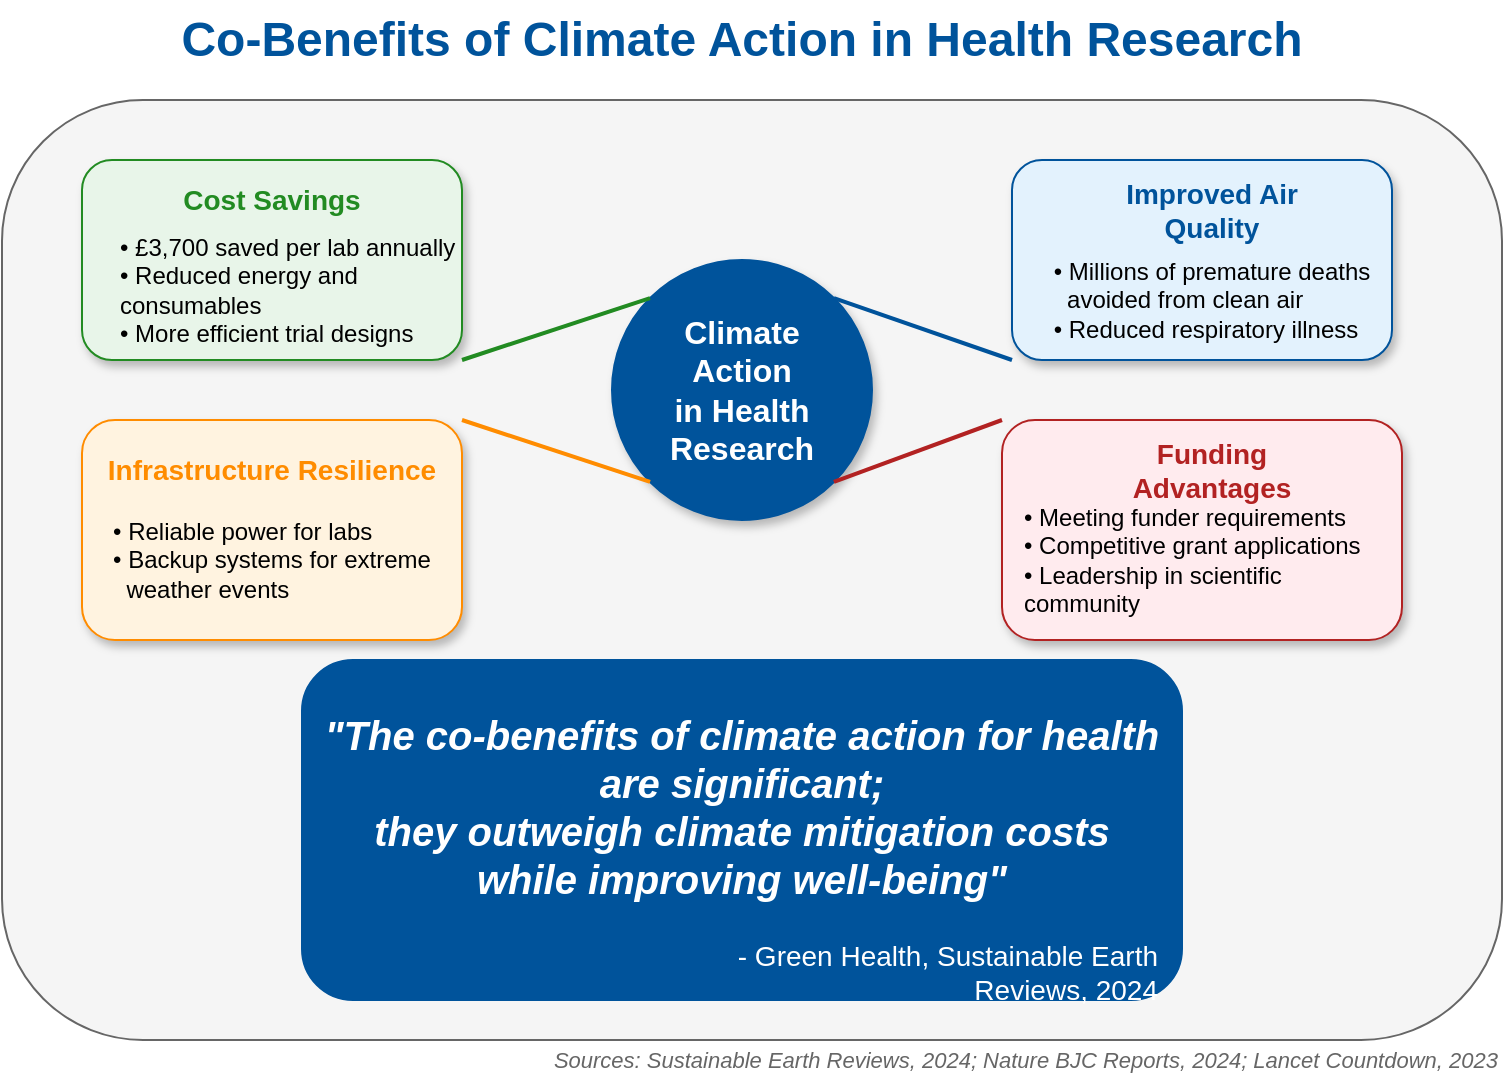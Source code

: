 <mxfile version="26.2.14">
  <diagram name="Health Climate Co-Benefits" id="health-cobenefits">
    <mxGraphModel dx="1457" dy="815" grid="1" gridSize="10" guides="1" tooltips="1" connect="1" arrows="1" fold="1" page="1" pageScale="1" pageWidth="1100" pageHeight="850" math="0" shadow="0">
      <root>
        <mxCell id="0" />
        <mxCell id="1" parent="0" />
        <mxCell id="2" value="&lt;font style=&quot;font-size: 24px;&quot; face=&quot;Arial&quot;&gt;&lt;b&gt;Co-Benefits of Climate Action in Health Research&lt;/b&gt;&lt;/font&gt;" style="text;html=1;strokeColor=none;fillColor=none;align=center;verticalAlign=middle;whiteSpace=wrap;rounded=0;fontColor=#00539B;shadow=0;" parent="1" vertex="1">
          <mxGeometry x="200" y="20" width="700" height="40" as="geometry" />
        </mxCell>
        <mxCell id="3" value="" style="rounded=1;whiteSpace=wrap;html=1;fillColor=#F5F5F5;strokeColor=#666666;shadow=0;" parent="1" vertex="1">
          <mxGeometry x="180" y="70" width="750" height="470" as="geometry" />
        </mxCell>
        <mxCell id="4" value="" style="ellipse;whiteSpace=wrap;html=1;aspect=fixed;fillColor=#00539B;strokeColor=#00539B;shadow=1;fontColor=#FFFFFF;" parent="1" vertex="1">
          <mxGeometry x="485" y="150" width="130" height="130" as="geometry" />
        </mxCell>
        <mxCell id="5" value="&lt;font face=&quot;Arial&quot; style=&quot;font-size: 16px;&quot; color=&quot;#ffffff&quot;&gt;&lt;b&gt;Climate Action&lt;br&gt;in Health&lt;br&gt;Research&lt;/b&gt;&lt;/font&gt;" style="text;html=1;strokeColor=none;fillColor=none;align=center;verticalAlign=middle;whiteSpace=wrap;rounded=0;" parent="1" vertex="1">
          <mxGeometry x="500" y="185" width="100" height="60" as="geometry" />
        </mxCell>
        <mxCell id="6" value="" style="rounded=1;whiteSpace=wrap;html=1;fillColor=#E8F5E9;strokeColor=#228B22;shadow=1;" parent="1" vertex="1">
          <mxGeometry x="220" y="100" width="190" height="100" as="geometry" />
        </mxCell>
        <mxCell id="7" value="&lt;font face=&quot;Arial&quot; style=&quot;font-size: 14px;&quot; color=&quot;#228b22&quot;&gt;&lt;b&gt;Cost Savings&lt;/b&gt;&lt;/font&gt;" style="text;html=1;strokeColor=none;fillColor=none;align=center;verticalAlign=middle;whiteSpace=wrap;rounded=0;" parent="1" vertex="1">
          <mxGeometry x="260" y="105" width="110" height="30" as="geometry" />
        </mxCell>
        <mxCell id="8" value="&lt;div style=&quot;text-align: left;&quot;&gt;&lt;font face=&quot;Arial&quot;&gt;• £3,700 saved per lab annually&lt;/font&gt;&lt;/div&gt;&lt;div style=&quot;text-align: left;&quot;&gt;&lt;font face=&quot;Arial&quot;&gt;• Reduced energy and consumables&lt;/font&gt;&lt;/div&gt;&lt;div style=&quot;text-align: left;&quot;&gt;&lt;font face=&quot;Arial&quot;&gt;• More efficient trial designs&lt;/font&gt;&lt;/div&gt;" style="text;html=1;strokeColor=none;fillColor=none;align=center;verticalAlign=middle;whiteSpace=wrap;rounded=0;" parent="1" vertex="1">
          <mxGeometry x="238" y="135" width="190" height="60" as="geometry" />
        </mxCell>
        <mxCell id="9" value="" style="rounded=1;whiteSpace=wrap;html=1;fillColor=#E3F2FD;strokeColor=#00539B;shadow=1;" parent="1" vertex="1">
          <mxGeometry x="685" y="100" width="190" height="100" as="geometry" />
        </mxCell>
        <mxCell id="10" value="&lt;font face=&quot;Arial&quot; style=&quot;font-size: 14px;&quot; color=&quot;#00539b&quot;&gt;&lt;b&gt;Improved Air Quality&lt;/b&gt;&lt;/font&gt;" style="text;html=1;strokeColor=none;fillColor=none;align=center;verticalAlign=middle;whiteSpace=wrap;rounded=0;" parent="1" vertex="1">
          <mxGeometry x="730" y="110" width="110" height="30" as="geometry" />
        </mxCell>
        <mxCell id="11" value="&lt;div style=&quot;text-align: left;&quot;&gt;&lt;font face=&quot;Arial&quot;&gt;• Millions of premature deaths&lt;/font&gt;&lt;/div&gt;&lt;div style=&quot;text-align: left;&quot;&gt;&lt;font face=&quot;Arial&quot;&gt;&amp;nbsp; avoided from clean air&lt;/font&gt;&lt;/div&gt;&lt;div style=&quot;text-align: left;&quot;&gt;&lt;font face=&quot;Arial&quot;&gt;• Reduced respiratory illness&lt;/font&gt;&lt;/div&gt;" style="text;html=1;strokeColor=none;fillColor=none;align=center;verticalAlign=middle;whiteSpace=wrap;rounded=0;" parent="1" vertex="1">
          <mxGeometry x="690" y="140" width="190" height="60" as="geometry" />
        </mxCell>
        <mxCell id="12" value="" style="rounded=1;whiteSpace=wrap;html=1;fillColor=#FFF3E0;strokeColor=#FF8C00;shadow=1;" parent="1" vertex="1">
          <mxGeometry x="220" y="230" width="190" height="110" as="geometry" />
        </mxCell>
        <mxCell id="13" value="&lt;font face=&quot;Arial&quot; style=&quot;font-size: 14px;&quot; color=&quot;#ff8c00&quot;&gt;&lt;b&gt;Infrastructure Resilience&lt;/b&gt;&lt;/font&gt;" style="text;html=1;strokeColor=none;fillColor=none;align=center;verticalAlign=middle;whiteSpace=wrap;rounded=0;" parent="1" vertex="1">
          <mxGeometry x="230" y="240" width="170" height="30" as="geometry" />
        </mxCell>
        <mxCell id="14" value="&lt;div style=&quot;text-align: left;&quot;&gt;&lt;font face=&quot;Arial&quot;&gt;• Reliable power for labs&lt;/font&gt;&lt;/div&gt;&lt;div style=&quot;text-align: left;&quot;&gt;&lt;font face=&quot;Arial&quot;&gt;• Backup systems for extreme&lt;/font&gt;&lt;/div&gt;&lt;div style=&quot;text-align: left;&quot;&gt;&lt;font face=&quot;Arial&quot;&gt;&amp;nbsp; weather events&lt;/font&gt;&lt;/div&gt;" style="text;html=1;strokeColor=none;fillColor=none;align=center;verticalAlign=middle;whiteSpace=wrap;rounded=0;" parent="1" vertex="1">
          <mxGeometry x="220" y="270" width="190" height="60" as="geometry" />
        </mxCell>
        <mxCell id="15" value="" style="rounded=1;whiteSpace=wrap;html=1;fillColor=#FFEBEE;strokeColor=#B22222;shadow=1;" parent="1" vertex="1">
          <mxGeometry x="680" y="230" width="200" height="110" as="geometry" />
        </mxCell>
        <mxCell id="16" value="&lt;font face=&quot;Arial&quot; style=&quot;font-size: 14px;&quot; color=&quot;#b22222&quot;&gt;&lt;b&gt;Funding Advantages&lt;/b&gt;&lt;/font&gt;" style="text;html=1;strokeColor=none;fillColor=none;align=center;verticalAlign=middle;whiteSpace=wrap;rounded=0;" parent="1" vertex="1">
          <mxGeometry x="730" y="240" width="110" height="30" as="geometry" />
        </mxCell>
        <mxCell id="17" value="&lt;div style=&quot;text-align: left;&quot;&gt;&lt;font face=&quot;Arial&quot;&gt;• Meeting funder requirements&lt;/font&gt;&lt;/div&gt;&lt;div style=&quot;text-align: left;&quot;&gt;&lt;font face=&quot;Arial&quot;&gt;• Competitive grant applications&lt;/font&gt;&lt;/div&gt;&lt;div style=&quot;text-align: left;&quot;&gt;&lt;font face=&quot;Arial&quot;&gt;• Leadership in scientific community&lt;/font&gt;&lt;/div&gt;" style="text;html=1;strokeColor=none;fillColor=none;align=center;verticalAlign=middle;whiteSpace=wrap;rounded=0;" parent="1" vertex="1">
          <mxGeometry x="690" y="270" width="190" height="60" as="geometry" />
        </mxCell>
        <mxCell id="18" value="" style="endArrow=none;html=1;rounded=0;entryX=0;entryY=0;entryDx=0;entryDy=0;exitX=1;exitY=1;exitDx=0;exitDy=0;strokeWidth=2;strokeColor=#228B22;" parent="1" source="6" target="4" edge="1">
          <mxGeometry width="50" height="50" relative="1" as="geometry">
            <mxPoint x="390" y="250" as="sourcePoint" />
            <mxPoint x="440" y="200" as="targetPoint" />
          </mxGeometry>
        </mxCell>
        <mxCell id="19" value="" style="endArrow=none;html=1;rounded=0;entryX=0;entryY=1;entryDx=0;entryDy=0;exitX=1;exitY=0;exitDx=0;exitDy=0;strokeWidth=2;strokeColor=#FF8C00;" parent="1" source="12" target="4" edge="1">
          <mxGeometry width="50" height="50" relative="1" as="geometry">
            <mxPoint x="420" y="210" as="sourcePoint" />
            <mxPoint x="514.437" y="169.003" as="targetPoint" />
          </mxGeometry>
        </mxCell>
        <mxCell id="20" value="" style="endArrow=none;html=1;rounded=0;entryX=1;entryY=0;entryDx=0;entryDy=0;exitX=0;exitY=1;exitDx=0;exitDy=0;strokeWidth=2;strokeColor=#00539B;" parent="1" source="9" target="4" edge="1">
          <mxGeometry width="50" height="50" relative="1" as="geometry">
            <mxPoint x="420" y="240" as="sourcePoint" />
            <mxPoint x="514.437" y="169.003" as="targetPoint" />
          </mxGeometry>
        </mxCell>
        <mxCell id="21" value="" style="endArrow=none;html=1;rounded=0;entryX=1;entryY=1;entryDx=0;entryDy=0;exitX=0;exitY=0;exitDx=0;exitDy=0;strokeWidth=2;strokeColor=#B22222;" parent="1" source="15" target="4" edge="1">
          <mxGeometry width="50" height="50" relative="1" as="geometry">
            <mxPoint x="700" y="210" as="sourcePoint" />
            <mxPoint x="514.437" y="169.003" as="targetPoint" />
          </mxGeometry>
        </mxCell>
        <mxCell id="24" value="" style="rounded=1;whiteSpace=wrap;html=1;fillColor=#00539B;strokeColor=#00539B;fontColor=#FFFFFF;shadow=0;" parent="1" vertex="1">
          <mxGeometry x="330" y="350" width="440" height="170" as="geometry" />
        </mxCell>
        <mxCell id="25" value="&lt;font style=&quot;font-size: 20px;&quot; face=&quot;Arial&quot; color=&quot;#ffffff&quot;&gt;&lt;b&gt;&quot;The co-benefits of climate action for health are significant;&lt;br&gt;they outweigh climate mitigation costs while improving well-being&quot;&lt;/b&gt;&lt;/font&gt;" style="text;html=1;strokeColor=none;fillColor=none;align=center;verticalAlign=middle;whiteSpace=wrap;rounded=0;fontStyle=2" parent="1" vertex="1">
          <mxGeometry x="340" y="393" width="420" height="60" as="geometry" />
        </mxCell>
        <mxCell id="26" value="&lt;font style=&quot;font-size: 14px;&quot; face=&quot;Arial&quot; color=&quot;#ffffff&quot;&gt;- Green Health, Sustainable Earth Reviews, 2024&lt;/font&gt;" style="text;html=1;strokeColor=none;fillColor=none;align=right;verticalAlign=middle;whiteSpace=wrap;rounded=0;" parent="1" vertex="1">
          <mxGeometry x="490" y="491" width="270" height="30" as="geometry" />
        </mxCell>
        <mxCell id="27" value="&lt;font face=&quot;Arial&quot; style=&quot;font-size: 11px;&quot; color=&quot;#666666&quot;&gt;&lt;i&gt;Sources: Sustainable Earth Reviews, 2024; Nature BJC Reports, 2024; Lancet Countdown, 2023&lt;/i&gt;&lt;/font&gt;" style="text;html=1;strokeColor=none;fillColor=none;align=right;verticalAlign=middle;whiteSpace=wrap;rounded=0;" parent="1" vertex="1">
          <mxGeometry x="440" y="540" width="490" height="20" as="geometry" />
        </mxCell>
      </root>
    </mxGraphModel>
  </diagram>
</mxfile>
